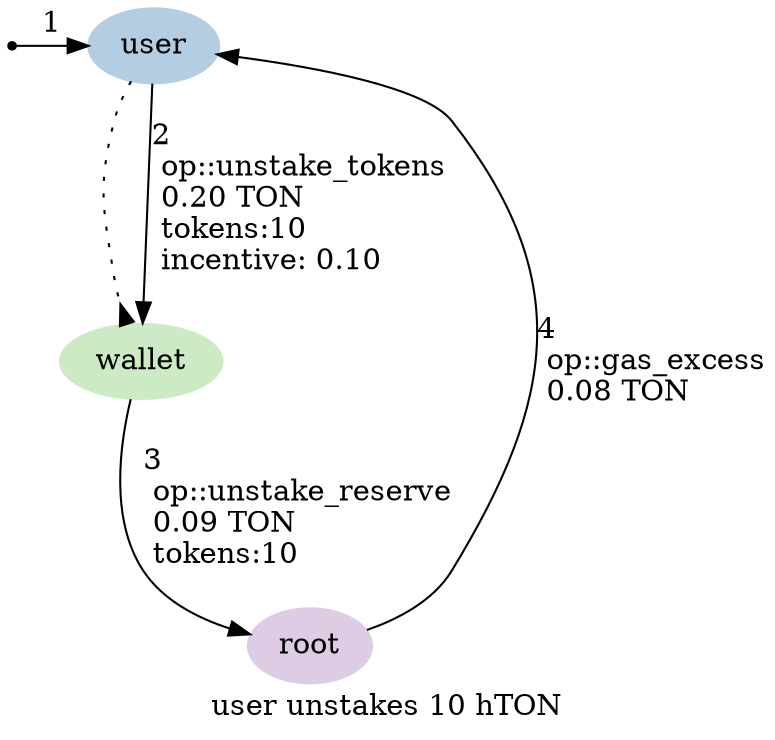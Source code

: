 digraph {
    label="user unstakes 10 hTON"
    node [ colorscheme=pastel19 style=filled ]

    /* Entities */
    external [ shape=point ]
    user [ color=2 ]
    root [ color=4 ]
    wallet [ color=3 ]

    /* Relationships */
    user -> wallet [ arrowhead=inv style=dotted ]
    external -> user [ label="1" ]
    user -> wallet [ label="2\l op::unstake_tokens\l 0.20 TON\l tokens:10\l incentive: 0.10\l" ]
    wallet -> root [ label="3\l op::unstake_reserve\l 0.09 TON\l tokens:10\l" ]
    root -> user [ label="4\l op::gas_excess\l 0.08 TON\l" ]

    /* Ranks */
    { rank=min external user }
    { rank=max root }
}
